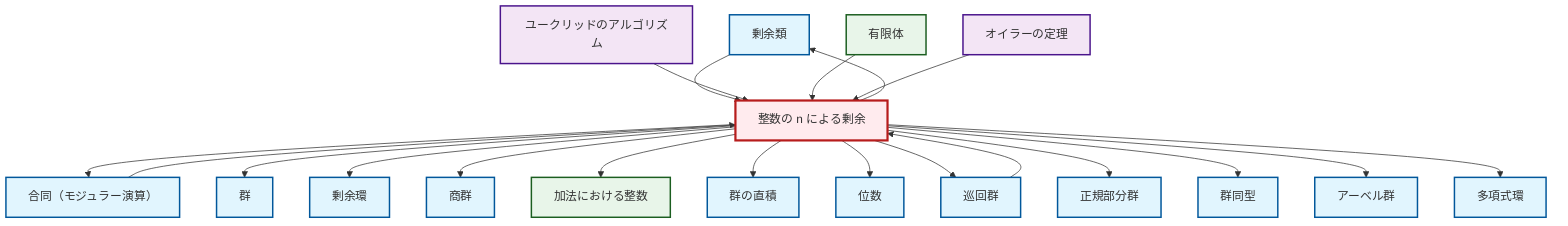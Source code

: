 graph TD
    classDef definition fill:#e1f5fe,stroke:#01579b,stroke-width:2px
    classDef theorem fill:#f3e5f5,stroke:#4a148c,stroke-width:2px
    classDef axiom fill:#fff3e0,stroke:#e65100,stroke-width:2px
    classDef example fill:#e8f5e9,stroke:#1b5e20,stroke-width:2px
    classDef current fill:#ffebee,stroke:#b71c1c,stroke-width:3px
    def-coset["剰余類"]:::definition
    def-normal-subgroup["正規部分群"]:::definition
    ex-integers-addition["加法における整数"]:::example
    thm-euler["オイラーの定理"]:::theorem
    thm-euclidean-algorithm["ユークリッドのアルゴリズム"]:::theorem
    def-quotient-group["商群"]:::definition
    def-group["群"]:::definition
    ex-finite-field["有限体"]:::example
    def-congruence["合同（モジュラー演算）"]:::definition
    def-abelian-group["アーベル群"]:::definition
    def-cyclic-group["巡回群"]:::definition
    def-direct-product["群の直積"]:::definition
    def-order["位数"]:::definition
    def-quotient-ring["剰余環"]:::definition
    def-isomorphism["群同型"]:::definition
    ex-quotient-integers-mod-n["整数の n による剰余"]:::example
    def-polynomial-ring["多項式環"]:::definition
    ex-quotient-integers-mod-n --> def-congruence
    ex-quotient-integers-mod-n --> def-group
    ex-quotient-integers-mod-n --> def-quotient-ring
    ex-quotient-integers-mod-n --> def-quotient-group
    ex-quotient-integers-mod-n --> def-coset
    def-coset --> ex-quotient-integers-mod-n
    thm-euclidean-algorithm --> ex-quotient-integers-mod-n
    ex-quotient-integers-mod-n --> ex-integers-addition
    ex-quotient-integers-mod-n --> def-direct-product
    def-congruence --> ex-quotient-integers-mod-n
    ex-quotient-integers-mod-n --> def-order
    def-cyclic-group --> ex-quotient-integers-mod-n
    ex-quotient-integers-mod-n --> def-cyclic-group
    ex-quotient-integers-mod-n --> def-normal-subgroup
    ex-finite-field --> ex-quotient-integers-mod-n
    thm-euler --> ex-quotient-integers-mod-n
    ex-quotient-integers-mod-n --> def-isomorphism
    ex-quotient-integers-mod-n --> def-abelian-group
    ex-quotient-integers-mod-n --> def-polynomial-ring
    class ex-quotient-integers-mod-n current